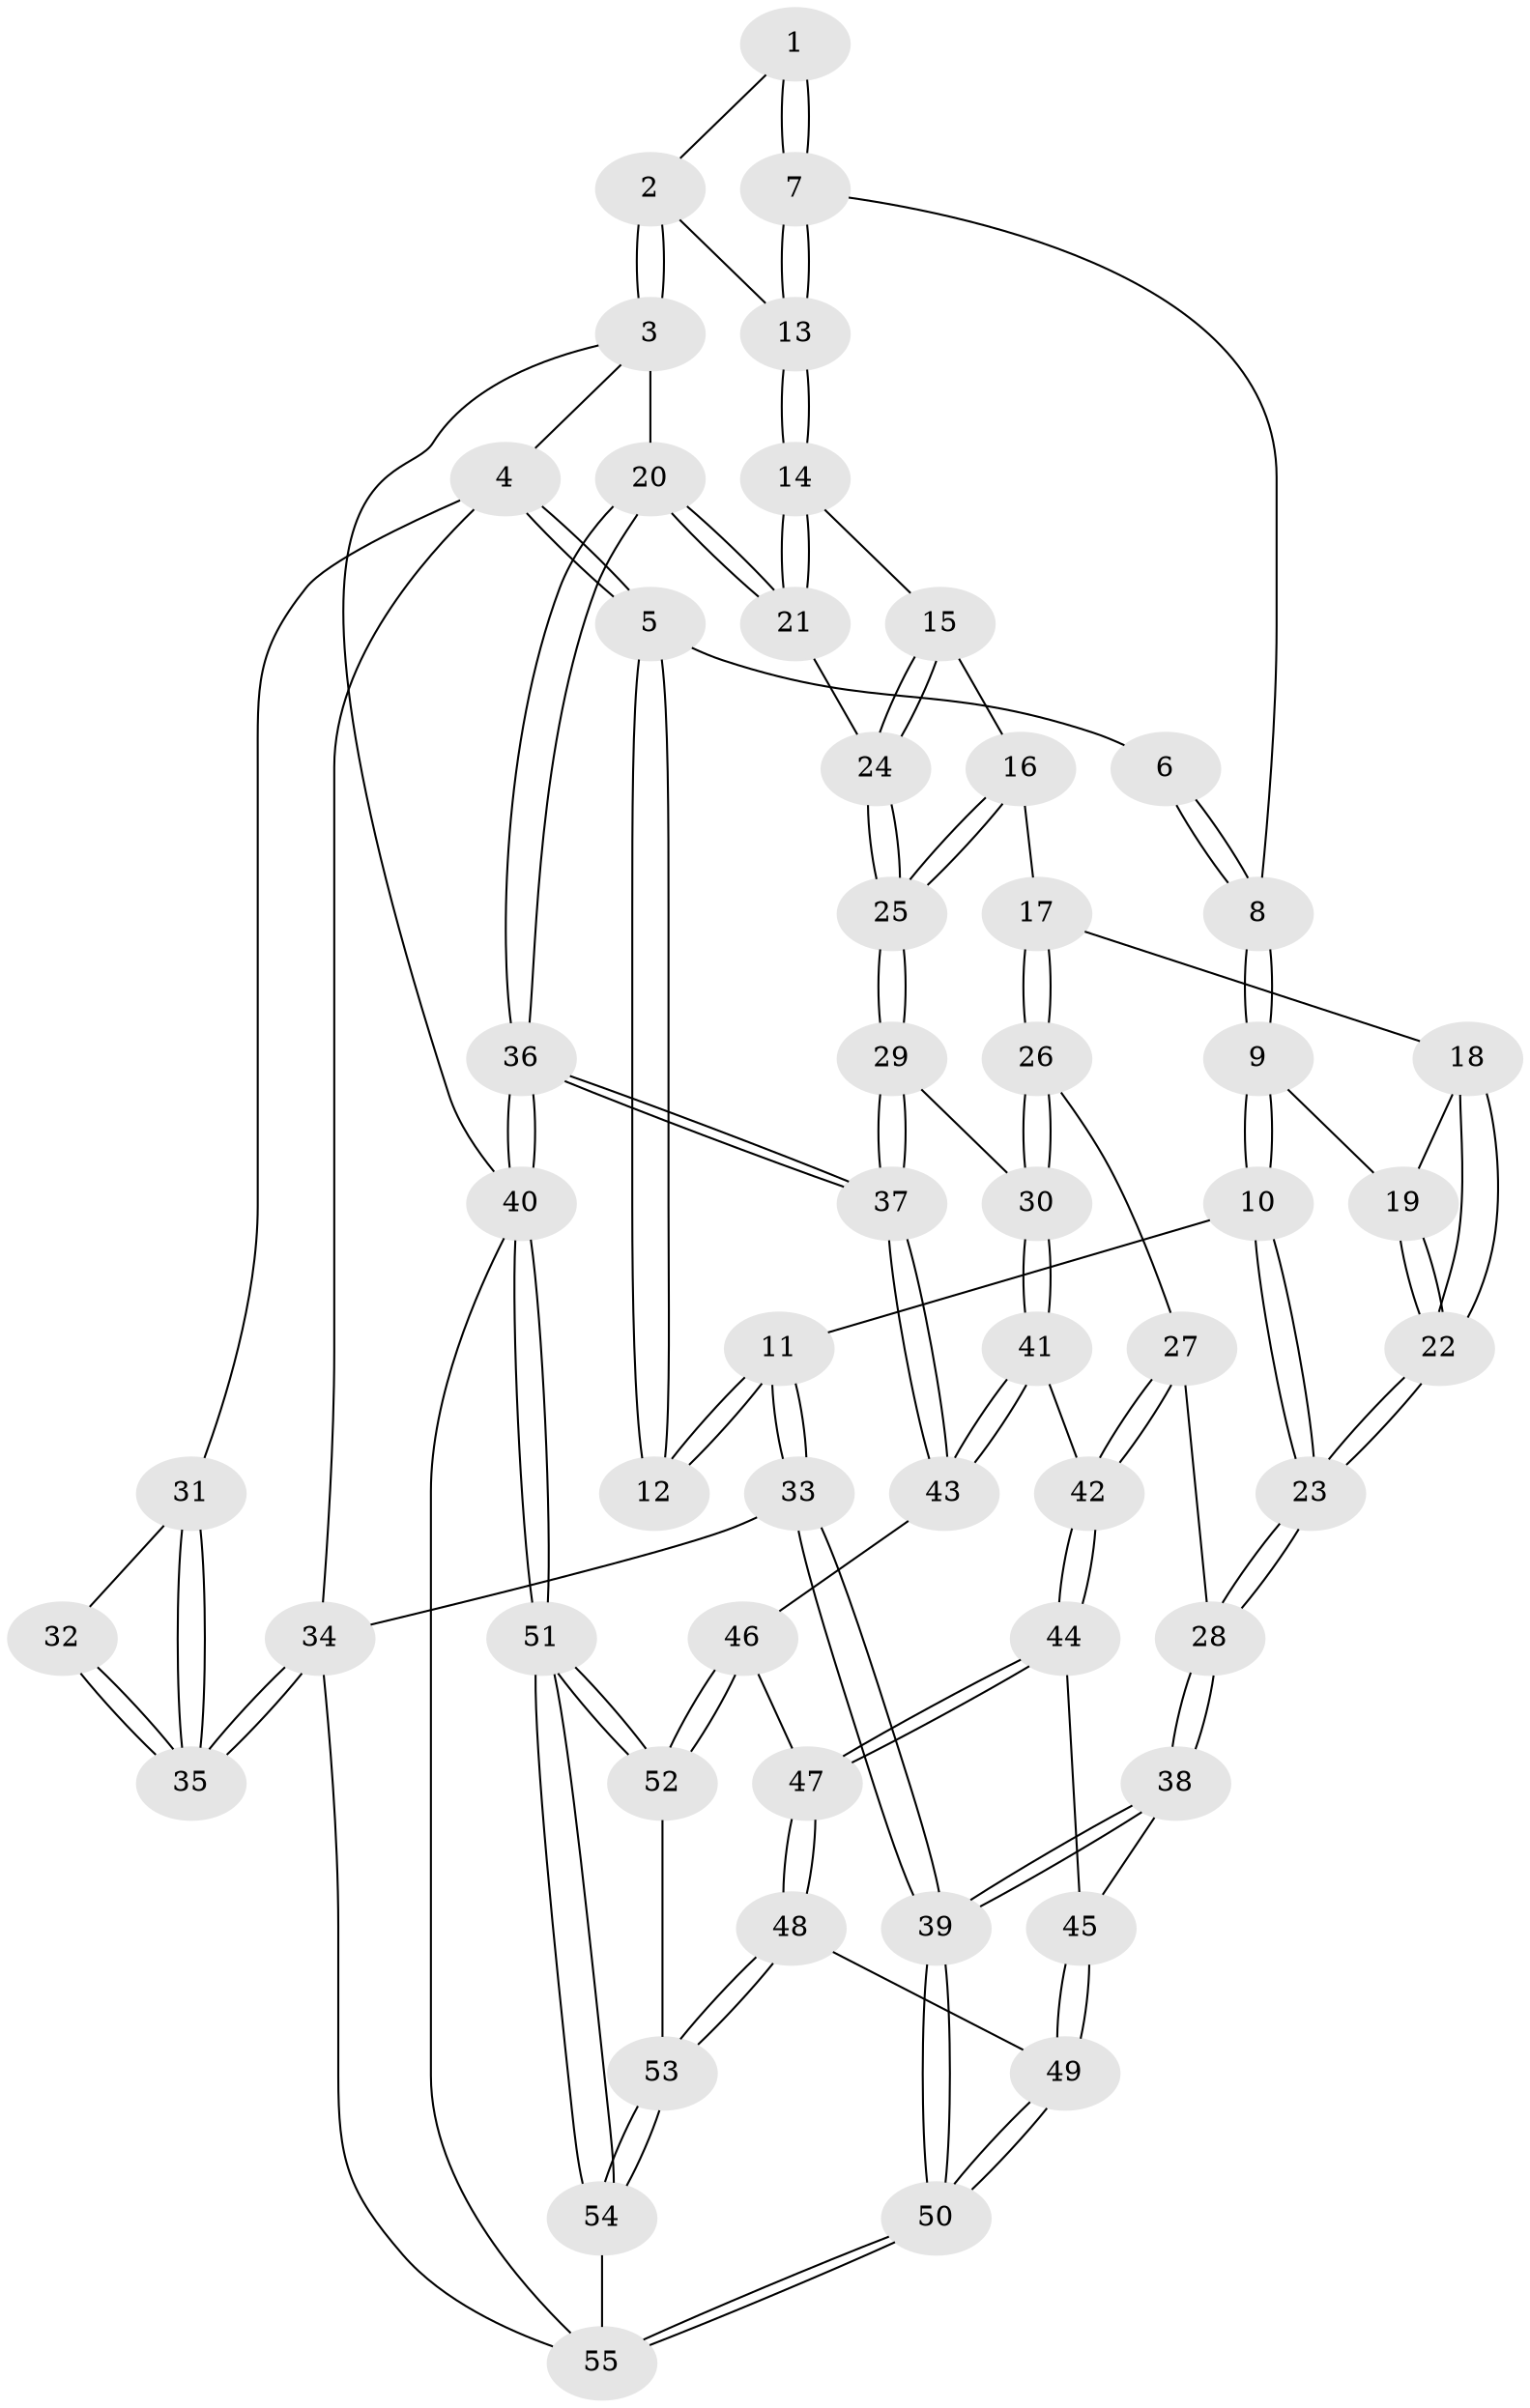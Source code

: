 // Generated by graph-tools (version 1.1) at 2025/11/02/27/25 16:11:57]
// undirected, 55 vertices, 134 edges
graph export_dot {
graph [start="1"]
  node [color=gray90,style=filled];
  1 [pos="+0.7793592424371054+0"];
  2 [pos="+1+0"];
  3 [pos="+1+0"];
  4 [pos="+0+0"];
  5 [pos="+0.2272460635129737+0"];
  6 [pos="+0.3724867513272365+0"];
  7 [pos="+0.6447837548278629+0.11454854729789521"];
  8 [pos="+0.49338574933782536+0.04420773445021716"];
  9 [pos="+0.4795464229067195+0.18191475851235622"];
  10 [pos="+0.34339173952400337+0.30280052282873315"];
  11 [pos="+0.266099081037977+0.2688097790904275"];
  12 [pos="+0.24106566666340187+0.24123594942035462"];
  13 [pos="+0.6735170256319417+0.14538505328832899"];
  14 [pos="+0.6914145167255789+0.19334945480204335"];
  15 [pos="+0.6875800291087699+0.21458861429584586"];
  16 [pos="+0.6643523035103164+0.25232265189973974"];
  17 [pos="+0.6619182043509779+0.25476243181536784"];
  18 [pos="+0.5609424599490789+0.23606819489675707"];
  19 [pos="+0.5138807131926505+0.20510806561778236"];
  20 [pos="+1+0"];
  21 [pos="+1+0"];
  22 [pos="+0.49152830581962564+0.34646826266271047"];
  23 [pos="+0.43552834324742246+0.4380211281613837"];
  24 [pos="+0.9127999136981074+0.2925639419365892"];
  25 [pos="+0.8693838401356487+0.3853426822839454"];
  26 [pos="+0.6367399657925049+0.39406893193368214"];
  27 [pos="+0.5662799158188918+0.42132514280453337"];
  28 [pos="+0.43902117691892795+0.4454923408758639"];
  29 [pos="+0.8525006517925682+0.4631421543729939"];
  30 [pos="+0.7355971003003207+0.4596117209922108"];
  31 [pos="+0+0"];
  32 [pos="+0.17079371094688922+0.25592486160821104"];
  33 [pos="+0.06462017241614681+0.6837481378951653"];
  34 [pos="+0+0.6482388869038265"];
  35 [pos="+0+0.44931403314194585"];
  36 [pos="+1+0.7900116558646492"];
  37 [pos="+1+0.6886653658941169"];
  38 [pos="+0.40750250761651513+0.555867847558355"];
  39 [pos="+0.15272108824544756+0.7228732723730323"];
  40 [pos="+1+1"];
  41 [pos="+0.6647902485378139+0.5895395145057218"];
  42 [pos="+0.6439789895037636+0.5981061755522988"];
  43 [pos="+0.8598513600558936+0.7063764650466106"];
  44 [pos="+0.6077882655480676+0.6259767727723339"];
  45 [pos="+0.4872314030241569+0.6107592784751551"];
  46 [pos="+0.6788552111307316+0.7832008944158723"];
  47 [pos="+0.6693292454608497+0.783599037121845"];
  48 [pos="+0.605347437837953+0.8270825275004494"];
  49 [pos="+0.5351780553280161+0.8203051856357658"];
  50 [pos="+0.2801453767788493+0.9419782180016398"];
  51 [pos="+1+1"];
  52 [pos="+0.8089858812918027+0.9958938403588884"];
  53 [pos="+0.6245312604346386+0.9139694592151625"];
  54 [pos="+0.5267056961080647+1"];
  55 [pos="+0.305156682973028+1"];
  1 -- 2;
  1 -- 7;
  1 -- 7;
  2 -- 3;
  2 -- 3;
  2 -- 13;
  3 -- 4;
  3 -- 20;
  3 -- 40;
  4 -- 5;
  4 -- 5;
  4 -- 31;
  4 -- 34;
  5 -- 6;
  5 -- 12;
  5 -- 12;
  6 -- 8;
  6 -- 8;
  7 -- 8;
  7 -- 13;
  7 -- 13;
  8 -- 9;
  8 -- 9;
  9 -- 10;
  9 -- 10;
  9 -- 19;
  10 -- 11;
  10 -- 23;
  10 -- 23;
  11 -- 12;
  11 -- 12;
  11 -- 33;
  11 -- 33;
  13 -- 14;
  13 -- 14;
  14 -- 15;
  14 -- 21;
  14 -- 21;
  15 -- 16;
  15 -- 24;
  15 -- 24;
  16 -- 17;
  16 -- 25;
  16 -- 25;
  17 -- 18;
  17 -- 26;
  17 -- 26;
  18 -- 19;
  18 -- 22;
  18 -- 22;
  19 -- 22;
  19 -- 22;
  20 -- 21;
  20 -- 21;
  20 -- 36;
  20 -- 36;
  21 -- 24;
  22 -- 23;
  22 -- 23;
  23 -- 28;
  23 -- 28;
  24 -- 25;
  24 -- 25;
  25 -- 29;
  25 -- 29;
  26 -- 27;
  26 -- 30;
  26 -- 30;
  27 -- 28;
  27 -- 42;
  27 -- 42;
  28 -- 38;
  28 -- 38;
  29 -- 30;
  29 -- 37;
  29 -- 37;
  30 -- 41;
  30 -- 41;
  31 -- 32;
  31 -- 35;
  31 -- 35;
  32 -- 35;
  32 -- 35;
  33 -- 34;
  33 -- 39;
  33 -- 39;
  34 -- 35;
  34 -- 35;
  34 -- 55;
  36 -- 37;
  36 -- 37;
  36 -- 40;
  36 -- 40;
  37 -- 43;
  37 -- 43;
  38 -- 39;
  38 -- 39;
  38 -- 45;
  39 -- 50;
  39 -- 50;
  40 -- 51;
  40 -- 51;
  40 -- 55;
  41 -- 42;
  41 -- 43;
  41 -- 43;
  42 -- 44;
  42 -- 44;
  43 -- 46;
  44 -- 45;
  44 -- 47;
  44 -- 47;
  45 -- 49;
  45 -- 49;
  46 -- 47;
  46 -- 52;
  46 -- 52;
  47 -- 48;
  47 -- 48;
  48 -- 49;
  48 -- 53;
  48 -- 53;
  49 -- 50;
  49 -- 50;
  50 -- 55;
  50 -- 55;
  51 -- 52;
  51 -- 52;
  51 -- 54;
  51 -- 54;
  52 -- 53;
  53 -- 54;
  53 -- 54;
  54 -- 55;
}
